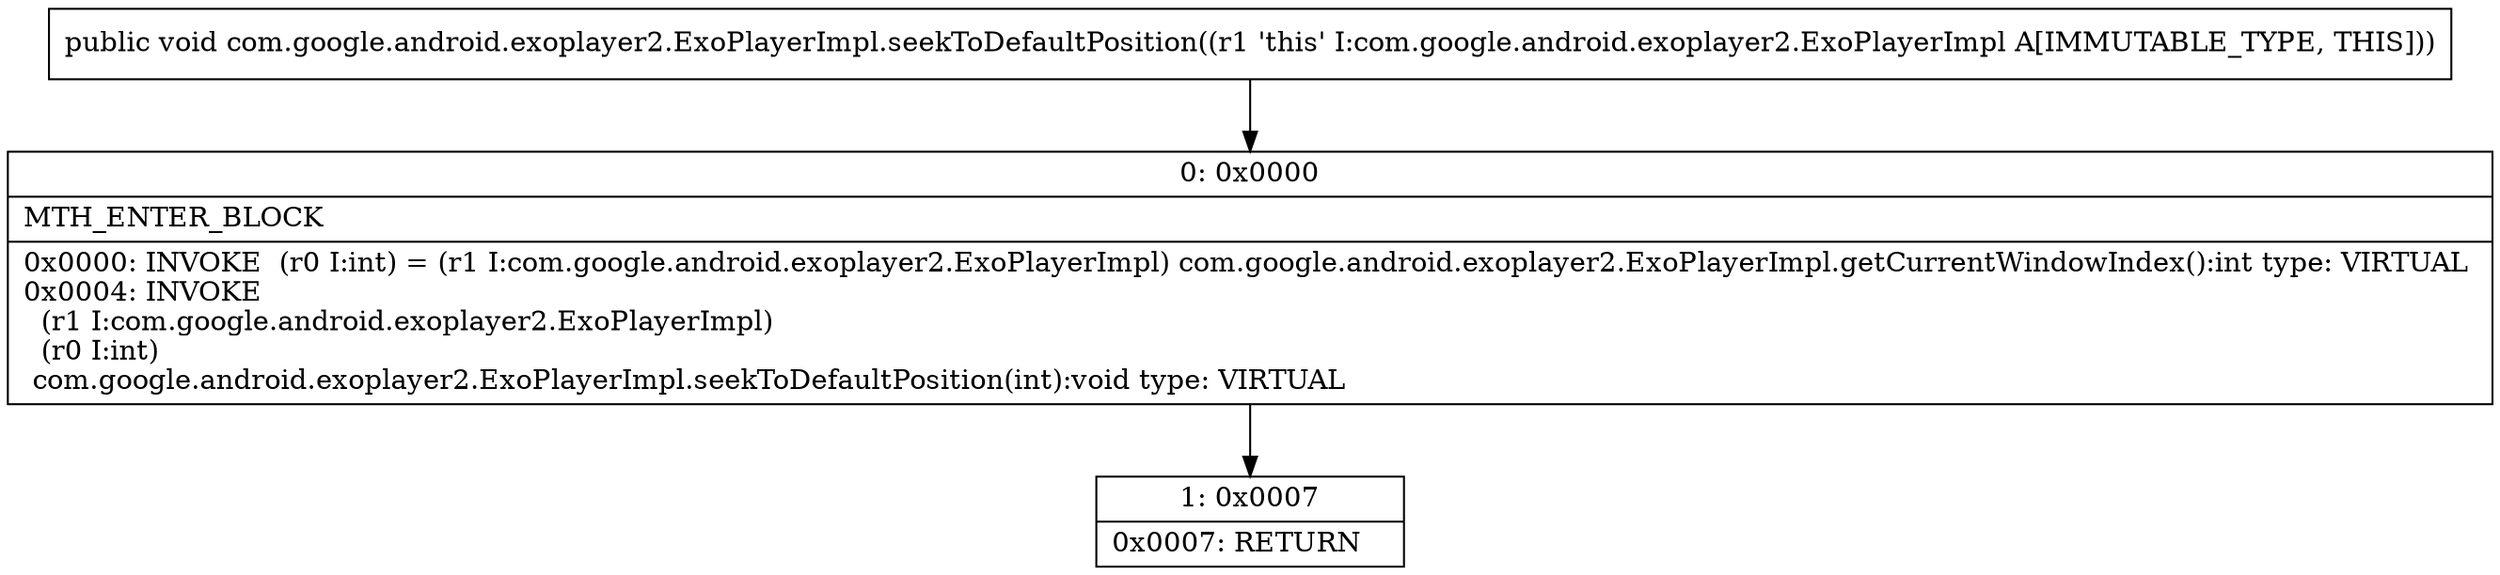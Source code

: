 digraph "CFG forcom.google.android.exoplayer2.ExoPlayerImpl.seekToDefaultPosition()V" {
Node_0 [shape=record,label="{0\:\ 0x0000|MTH_ENTER_BLOCK\l|0x0000: INVOKE  (r0 I:int) = (r1 I:com.google.android.exoplayer2.ExoPlayerImpl) com.google.android.exoplayer2.ExoPlayerImpl.getCurrentWindowIndex():int type: VIRTUAL \l0x0004: INVOKE  \l  (r1 I:com.google.android.exoplayer2.ExoPlayerImpl)\l  (r0 I:int)\l com.google.android.exoplayer2.ExoPlayerImpl.seekToDefaultPosition(int):void type: VIRTUAL \l}"];
Node_1 [shape=record,label="{1\:\ 0x0007|0x0007: RETURN   \l}"];
MethodNode[shape=record,label="{public void com.google.android.exoplayer2.ExoPlayerImpl.seekToDefaultPosition((r1 'this' I:com.google.android.exoplayer2.ExoPlayerImpl A[IMMUTABLE_TYPE, THIS])) }"];
MethodNode -> Node_0;
Node_0 -> Node_1;
}

